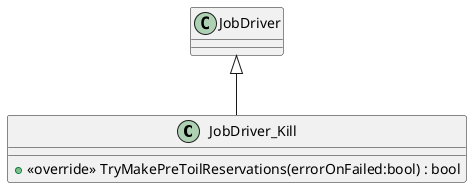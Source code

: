 @startuml
class JobDriver_Kill {
    + <<override>> TryMakePreToilReservations(errorOnFailed:bool) : bool
}
JobDriver <|-- JobDriver_Kill
@enduml
